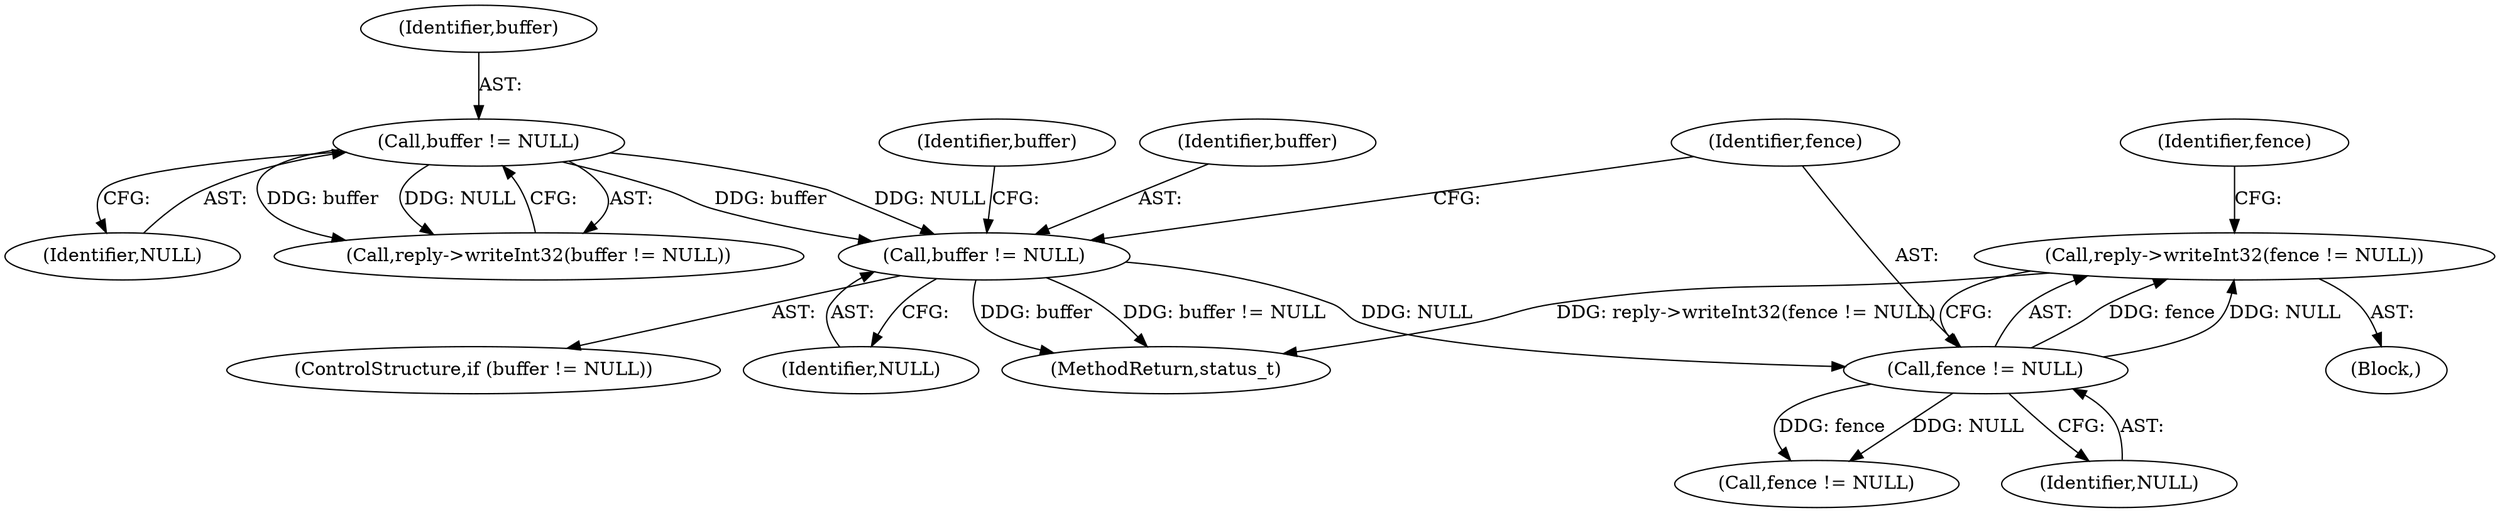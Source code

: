 digraph "0_Android_a30d7d90c4f718e46fb41a99b3d52800e1011b73_0@API" {
"1000282" [label="(Call,reply->writeInt32(fence != NULL))"];
"1000283" [label="(Call,fence != NULL)"];
"1000275" [label="(Call,buffer != NULL)"];
"1000271" [label="(Call,buffer != NULL)"];
"1000596" [label="(MethodReturn,status_t)"];
"1000276" [label="(Identifier,buffer)"];
"1000284" [label="(Identifier,fence)"];
"1000275" [label="(Call,buffer != NULL)"];
"1000270" [label="(Call,reply->writeInt32(buffer != NULL))"];
"1000274" [label="(ControlStructure,if (buffer != NULL))"];
"1000273" [label="(Identifier,NULL)"];
"1000272" [label="(Identifier,buffer)"];
"1000287" [label="(Call,fence != NULL)"];
"1000277" [label="(Identifier,NULL)"];
"1000281" [label="(Identifier,buffer)"];
"1000271" [label="(Call,buffer != NULL)"];
"1000269" [label="(Block,)"];
"1000283" [label="(Call,fence != NULL)"];
"1000282" [label="(Call,reply->writeInt32(fence != NULL))"];
"1000285" [label="(Identifier,NULL)"];
"1000288" [label="(Identifier,fence)"];
"1000282" -> "1000269"  [label="AST: "];
"1000282" -> "1000283"  [label="CFG: "];
"1000283" -> "1000282"  [label="AST: "];
"1000288" -> "1000282"  [label="CFG: "];
"1000282" -> "1000596"  [label="DDG: reply->writeInt32(fence != NULL)"];
"1000283" -> "1000282"  [label="DDG: fence"];
"1000283" -> "1000282"  [label="DDG: NULL"];
"1000283" -> "1000285"  [label="CFG: "];
"1000284" -> "1000283"  [label="AST: "];
"1000285" -> "1000283"  [label="AST: "];
"1000275" -> "1000283"  [label="DDG: NULL"];
"1000283" -> "1000287"  [label="DDG: fence"];
"1000283" -> "1000287"  [label="DDG: NULL"];
"1000275" -> "1000274"  [label="AST: "];
"1000275" -> "1000277"  [label="CFG: "];
"1000276" -> "1000275"  [label="AST: "];
"1000277" -> "1000275"  [label="AST: "];
"1000281" -> "1000275"  [label="CFG: "];
"1000284" -> "1000275"  [label="CFG: "];
"1000275" -> "1000596"  [label="DDG: buffer != NULL"];
"1000275" -> "1000596"  [label="DDG: buffer"];
"1000271" -> "1000275"  [label="DDG: buffer"];
"1000271" -> "1000275"  [label="DDG: NULL"];
"1000271" -> "1000270"  [label="AST: "];
"1000271" -> "1000273"  [label="CFG: "];
"1000272" -> "1000271"  [label="AST: "];
"1000273" -> "1000271"  [label="AST: "];
"1000270" -> "1000271"  [label="CFG: "];
"1000271" -> "1000270"  [label="DDG: buffer"];
"1000271" -> "1000270"  [label="DDG: NULL"];
}
